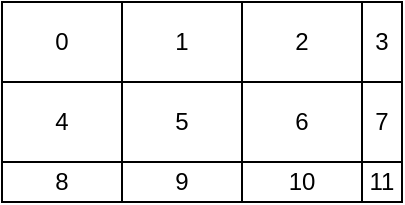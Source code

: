 <mxfile>
    <diagram id="8-rprXGQLmbwMzxbYTb6" name="第 1 页">
        <mxGraphModel dx="628" dy="662" grid="1" gridSize="10" guides="1" tooltips="1" connect="1" arrows="1" fold="1" page="1" pageScale="1" pageWidth="827" pageHeight="1169" math="0" shadow="0">
            <root>
                <mxCell id="0"/>
                <mxCell id="1" parent="0"/>
                <mxCell id="14" value="" style="rounded=0;whiteSpace=wrap;html=1;" vertex="1" parent="1">
                    <mxGeometry x="100" y="170" width="200" height="100" as="geometry"/>
                </mxCell>
                <mxCell id="4" value="0" style="rounded=0;whiteSpace=wrap;html=1;" vertex="1" parent="1">
                    <mxGeometry x="100" y="170" width="60" height="40" as="geometry"/>
                </mxCell>
                <mxCell id="5" value="1" style="rounded=0;whiteSpace=wrap;html=1;" vertex="1" parent="1">
                    <mxGeometry x="160" y="170" width="60" height="40" as="geometry"/>
                </mxCell>
                <mxCell id="6" value="2" style="rounded=0;whiteSpace=wrap;html=1;" vertex="1" parent="1">
                    <mxGeometry x="220" y="170" width="60" height="40" as="geometry"/>
                </mxCell>
                <mxCell id="8" value="4" style="rounded=0;whiteSpace=wrap;html=1;" vertex="1" parent="1">
                    <mxGeometry x="100" y="210" width="60" height="40" as="geometry"/>
                </mxCell>
                <mxCell id="9" value="5" style="rounded=0;whiteSpace=wrap;html=1;" vertex="1" parent="1">
                    <mxGeometry x="160" y="210" width="60" height="40" as="geometry"/>
                </mxCell>
                <mxCell id="10" value="6" style="rounded=0;whiteSpace=wrap;html=1;" vertex="1" parent="1">
                    <mxGeometry x="220" y="210" width="60" height="40" as="geometry"/>
                </mxCell>
                <mxCell id="15" value="9" style="rounded=0;whiteSpace=wrap;html=1;" vertex="1" parent="1">
                    <mxGeometry x="160" y="250" width="60" height="20" as="geometry"/>
                </mxCell>
                <mxCell id="16" value="8" style="rounded=0;whiteSpace=wrap;html=1;" vertex="1" parent="1">
                    <mxGeometry x="100" y="250" width="60" height="20" as="geometry"/>
                </mxCell>
                <mxCell id="17" value="10" style="rounded=0;whiteSpace=wrap;html=1;" vertex="1" parent="1">
                    <mxGeometry x="220" y="250" width="60" height="20" as="geometry"/>
                </mxCell>
                <mxCell id="18" value="7" style="rounded=0;whiteSpace=wrap;html=1;" vertex="1" parent="1">
                    <mxGeometry x="280" y="210" width="20" height="40" as="geometry"/>
                </mxCell>
                <mxCell id="19" value="3" style="rounded=0;whiteSpace=wrap;html=1;" vertex="1" parent="1">
                    <mxGeometry x="280" y="170" width="20" height="40" as="geometry"/>
                </mxCell>
                <mxCell id="20" value="11" style="rounded=0;whiteSpace=wrap;html=1;" vertex="1" parent="1">
                    <mxGeometry x="280" y="250" width="20" height="20" as="geometry"/>
                </mxCell>
            </root>
        </mxGraphModel>
    </diagram>
</mxfile>